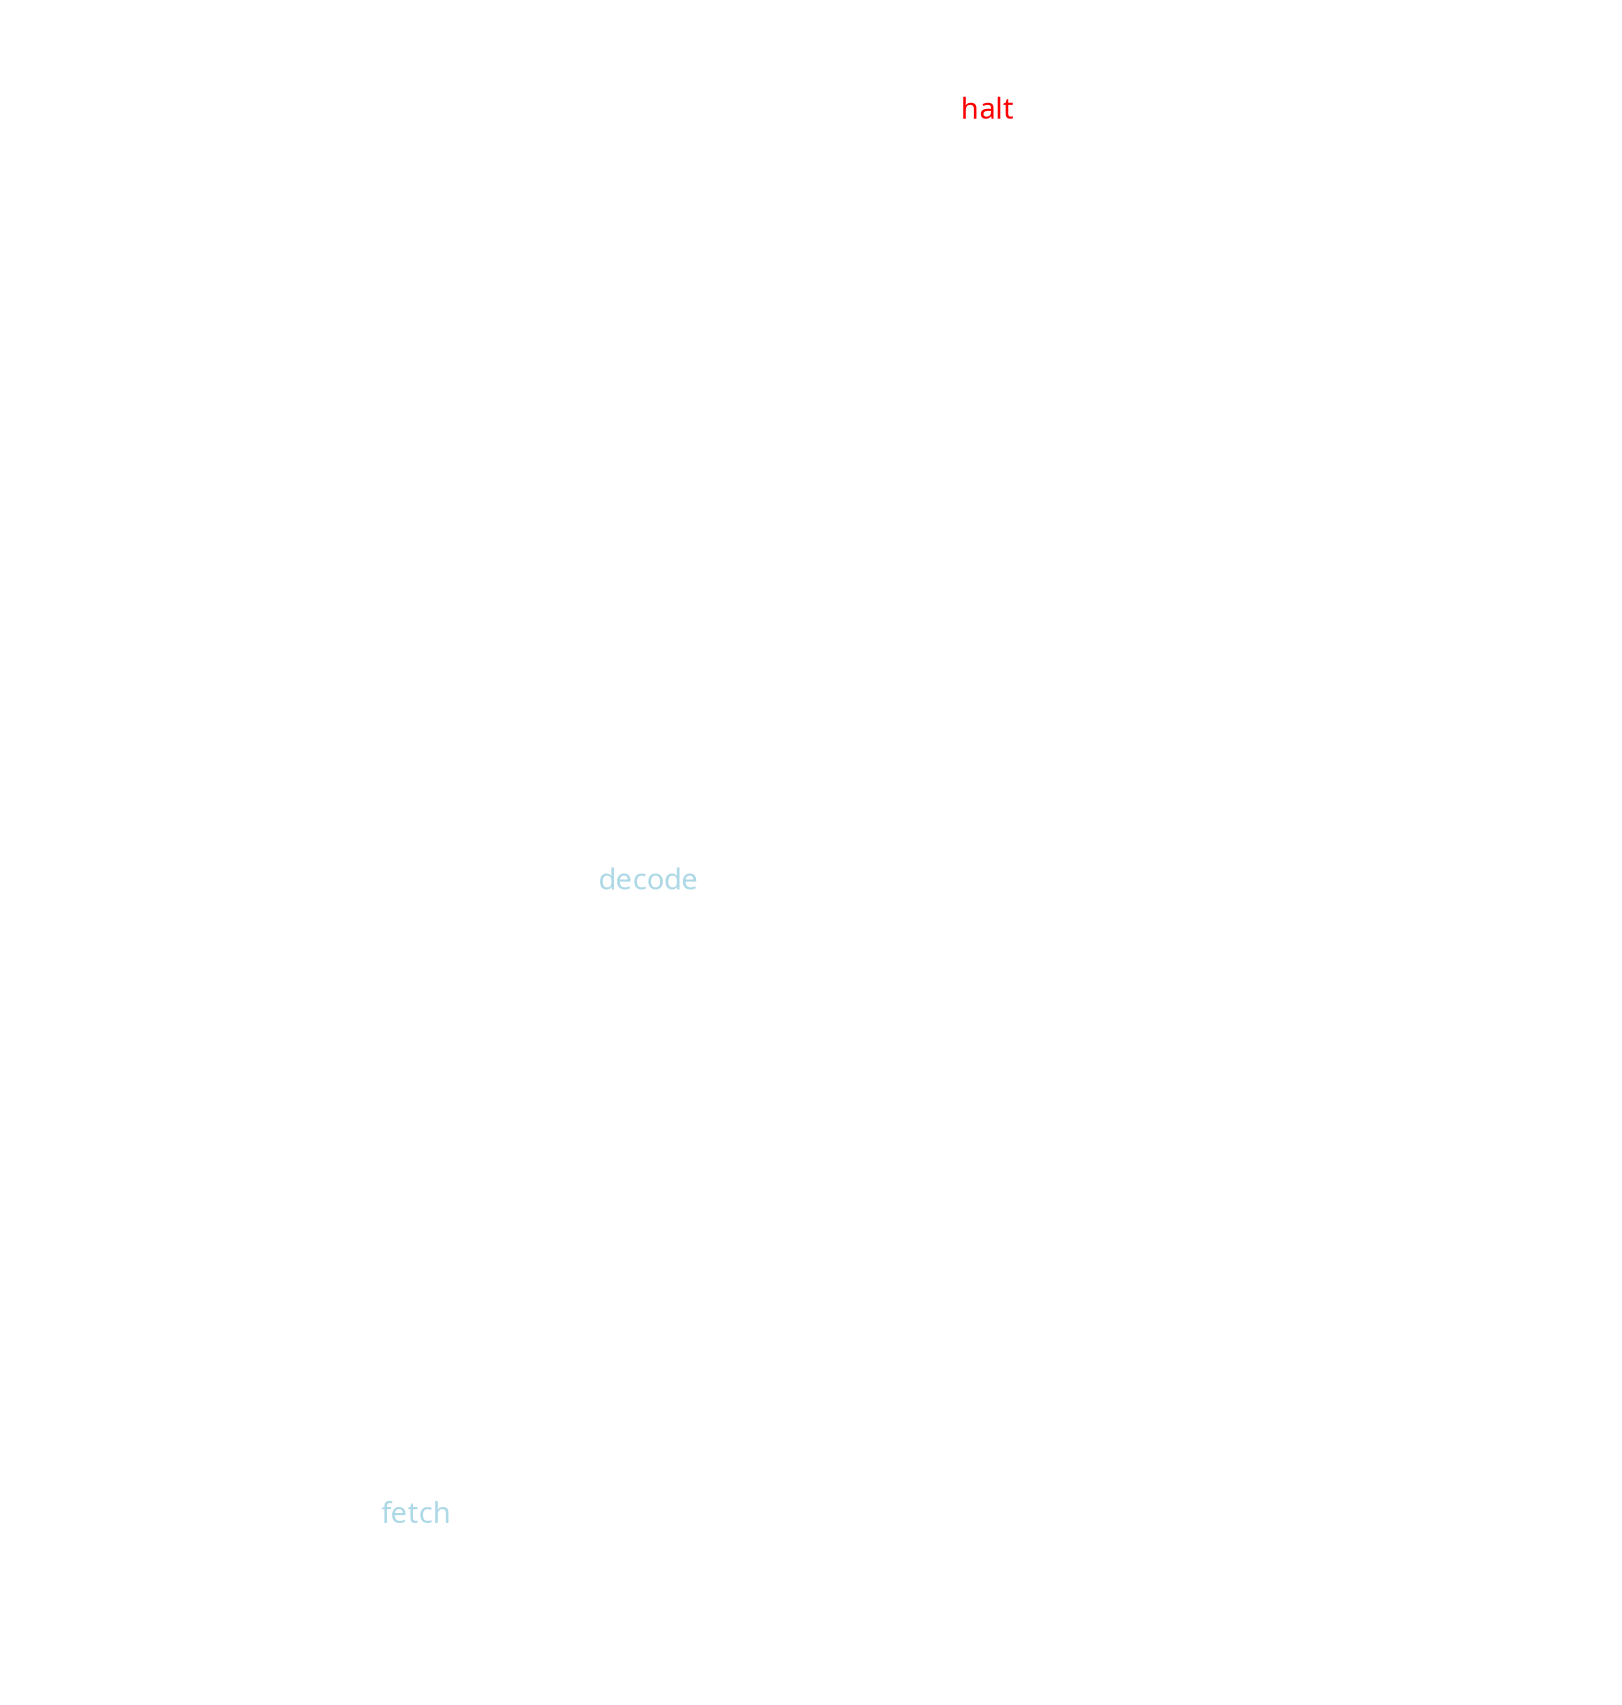 digraph G {
  rankdir = "LR";
  compound = "true";
  bgcolor = "transparent";
  graph [fontname = "Handlee", fontcolor = "white", color = "white"];
  node [fontname = "Handlee", fontcolor = "white", color = "white"];
  edge [fontname = "Handlee", fontcolor = "white", color = "white"];

  startup [style = "invis"];
  idle;
  fetch [fontcolor = "lightblue"];
  decode [fontcolor = "lightblue"];
  startup -> idle [constraint = "false"];
  idle -> fetch [label = "EN = 1"];
  idle:s -> idle [label = "EN = 0"];
  fetch -> decode;
  fetch -> idle [label = "EN = 0"];
  
  halt [fontcolor = "red", shape = "doublecircle"];
  decode -> ex_inc_r [label = "+", constraint = "true"];
  decode -> ex_dec_r [label = "-", constraint = "true"];
  decode -> halt [label = "\\0", constraint = "true"];
  halt:e -> halt;
  decode -> ex_lmov[label = ">", constraint = "true"];
  decode -> ex_rmov[label = "<", constraint = "true"];
  decode -> ex_print_r [label = ".", constraint = "true"];
  decode -> ex_read_await [label = ",", constraint = "true"];
  decode -> ex_whilebeg [label = "[", constraint = "true"];
  decode -> ex_whileend [label = "]", constraint = "true"];
  decode -> ex_dobeg [label = "(", constraint = "true"];
  decode -> ex_doend [label = ")", constraint = "true"];
  decode -> ex_noop [label = "", constraint = "true"];
  
  ex_inc_r -> ex_inc_w;
  ex_dec_r -> ex_dec_w;
  ex_print_r -> ex_print_out;
  ex_print_out -> ex_print_out [label = "BUSY = 1"];
  ex_read_await -> ex_read_await [label = "VLD = 0"];
  ex_read_await -> ex_read_w [label = "VLD = 1"];

  subgraph cluster_execution {
    ex_inc_r,
    ex_inc_w,
    ex_dec_r,
    ex_dec_w,
    ex_lmov,
    ex_rmov,
    ex_print_r,
    ex_print_out,
    ex_read_await,
    ex_read_w;
    ex_whilebeg,
    ex_whileend,
    ex_dobeg,
    ex_doend,
    ex_noop
    endarrow [style = "invis"]
  }
  
  ex_noop -> endarrow [style = "invis"]
  endarrow:s -> fetch [ltail = "cluster_execution"];
}
